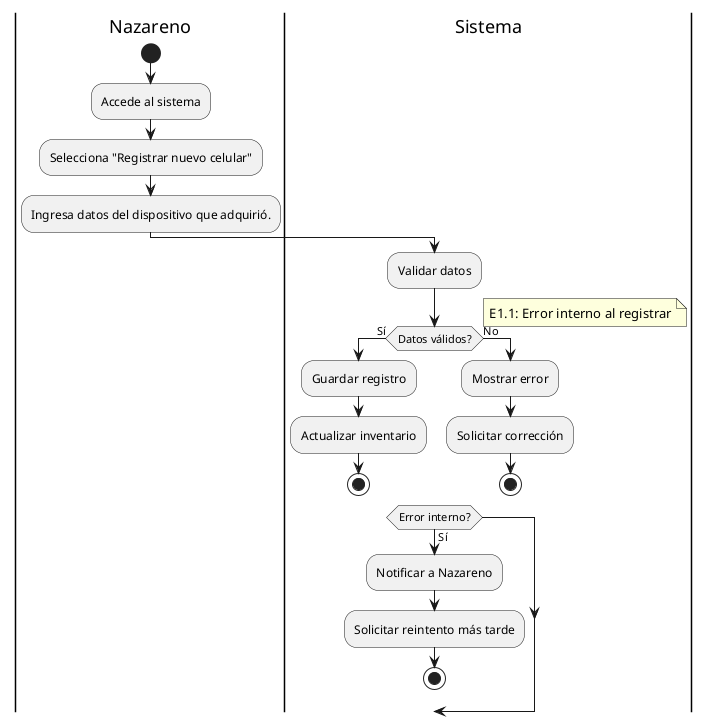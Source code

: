 @startuml

' Diagrama de actividad para BUC01 – Registrar compra de dispositivo
|Nazareno|
start
:Accede al sistema;
:Selecciona "Registrar nuevo celular";
:Ingresa datos del dispositivo que adquirió.;
|Sistema|
:Validar datos;
if (Datos válidos?) then (Sí)
  :Guardar registro;
  :Actualizar inventario;
  stop
else (No)
  :Mostrar error;
  :Solicitar corrección;
  stop
endif

' Excepción
note right: E1.1: Error interno al registrar
if (Error interno?) then (Sí)
  :Notificar a Nazareno;
  :Solicitar reintento más tarde;
  stop
endif

@enduml